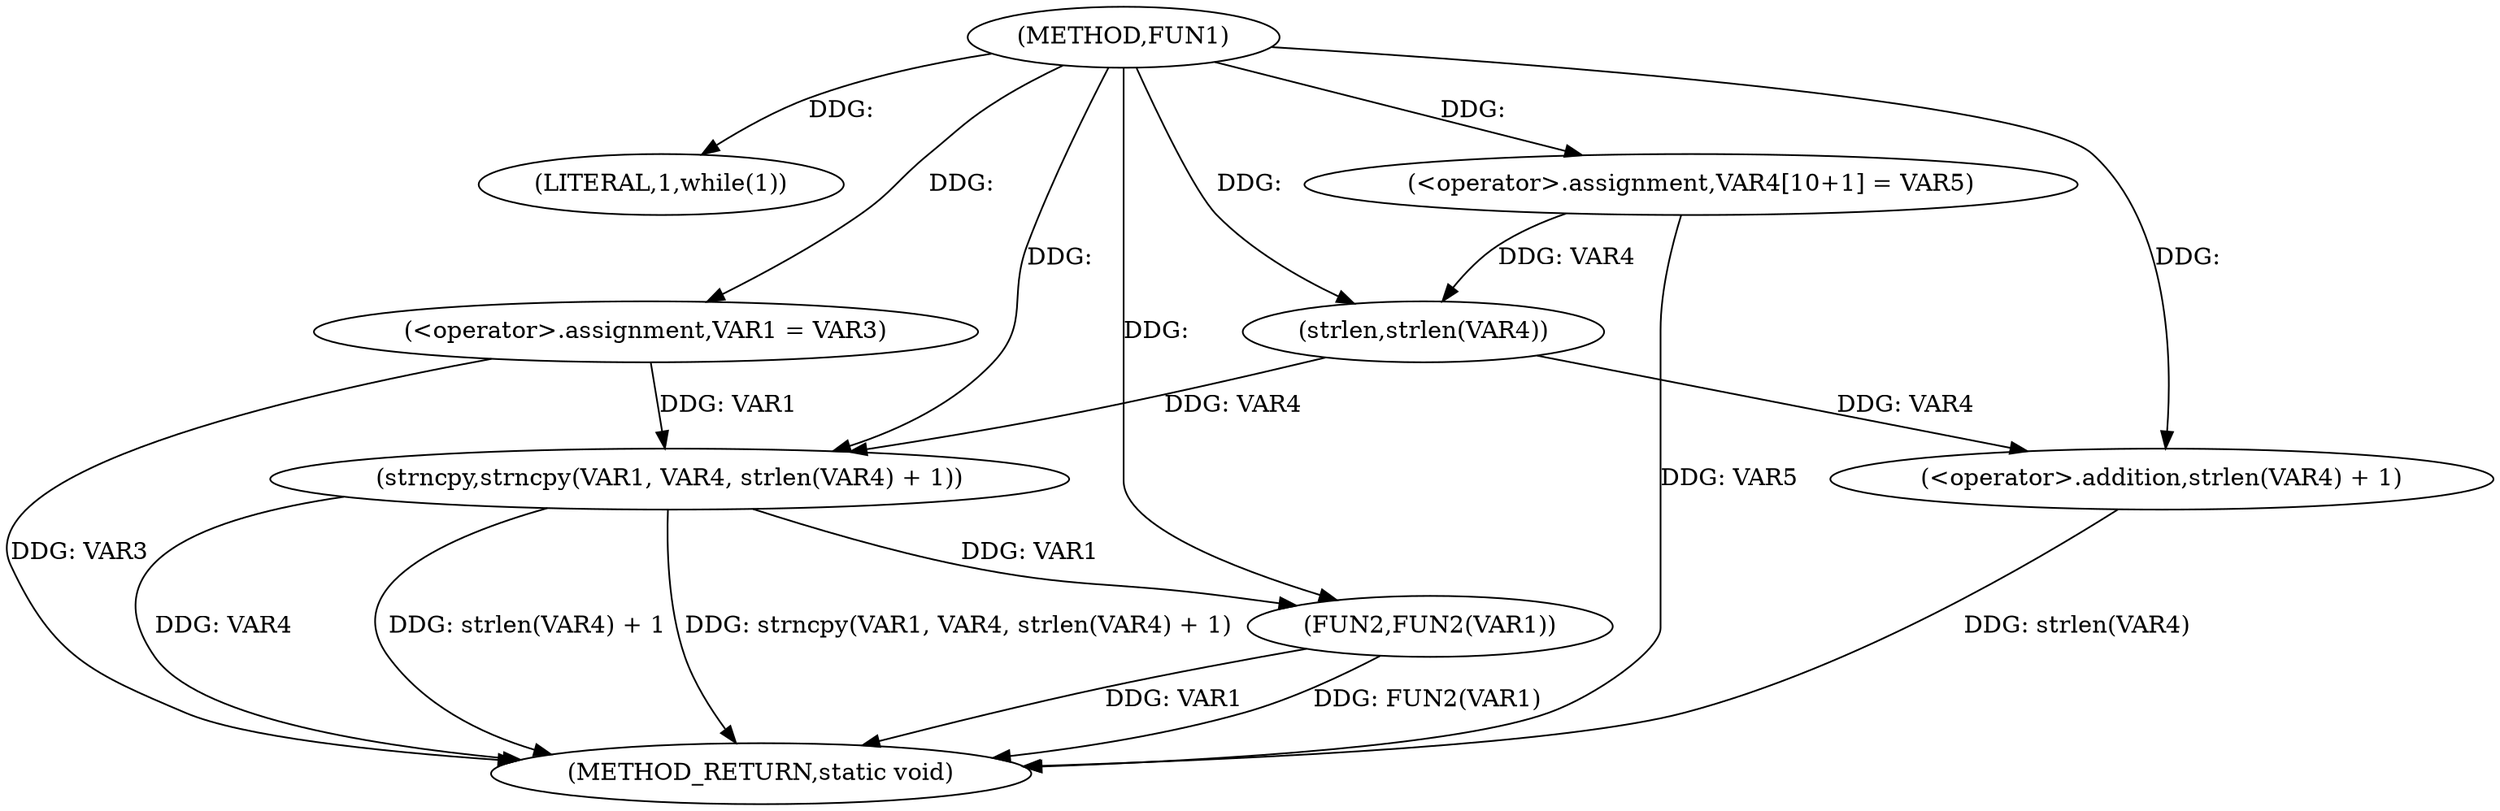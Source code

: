 digraph FUN1 {  
"1000100" [label = "(METHOD,FUN1)" ]
"1000126" [label = "(METHOD_RETURN,static void)" ]
"1000106" [label = "(LITERAL,1,while(1))" ]
"1000108" [label = "(<operator>.assignment,VAR1 = VAR3)" ]
"1000114" [label = "(<operator>.assignment,VAR4[10+1] = VAR5)" ]
"1000117" [label = "(strncpy,strncpy(VAR1, VAR4, strlen(VAR4) + 1))" ]
"1000120" [label = "(<operator>.addition,strlen(VAR4) + 1)" ]
"1000121" [label = "(strlen,strlen(VAR4))" ]
"1000124" [label = "(FUN2,FUN2(VAR1))" ]
  "1000117" -> "1000126"  [ label = "DDG: strncpy(VAR1, VAR4, strlen(VAR4) + 1)"] 
  "1000124" -> "1000126"  [ label = "DDG: VAR1"] 
  "1000120" -> "1000126"  [ label = "DDG: strlen(VAR4)"] 
  "1000117" -> "1000126"  [ label = "DDG: VAR4"] 
  "1000114" -> "1000126"  [ label = "DDG: VAR5"] 
  "1000124" -> "1000126"  [ label = "DDG: FUN2(VAR1)"] 
  "1000108" -> "1000126"  [ label = "DDG: VAR3"] 
  "1000117" -> "1000126"  [ label = "DDG: strlen(VAR4) + 1"] 
  "1000100" -> "1000106"  [ label = "DDG: "] 
  "1000100" -> "1000108"  [ label = "DDG: "] 
  "1000100" -> "1000114"  [ label = "DDG: "] 
  "1000108" -> "1000117"  [ label = "DDG: VAR1"] 
  "1000100" -> "1000117"  [ label = "DDG: "] 
  "1000121" -> "1000117"  [ label = "DDG: VAR4"] 
  "1000121" -> "1000120"  [ label = "DDG: VAR4"] 
  "1000114" -> "1000121"  [ label = "DDG: VAR4"] 
  "1000100" -> "1000121"  [ label = "DDG: "] 
  "1000100" -> "1000120"  [ label = "DDG: "] 
  "1000117" -> "1000124"  [ label = "DDG: VAR1"] 
  "1000100" -> "1000124"  [ label = "DDG: "] 
}
